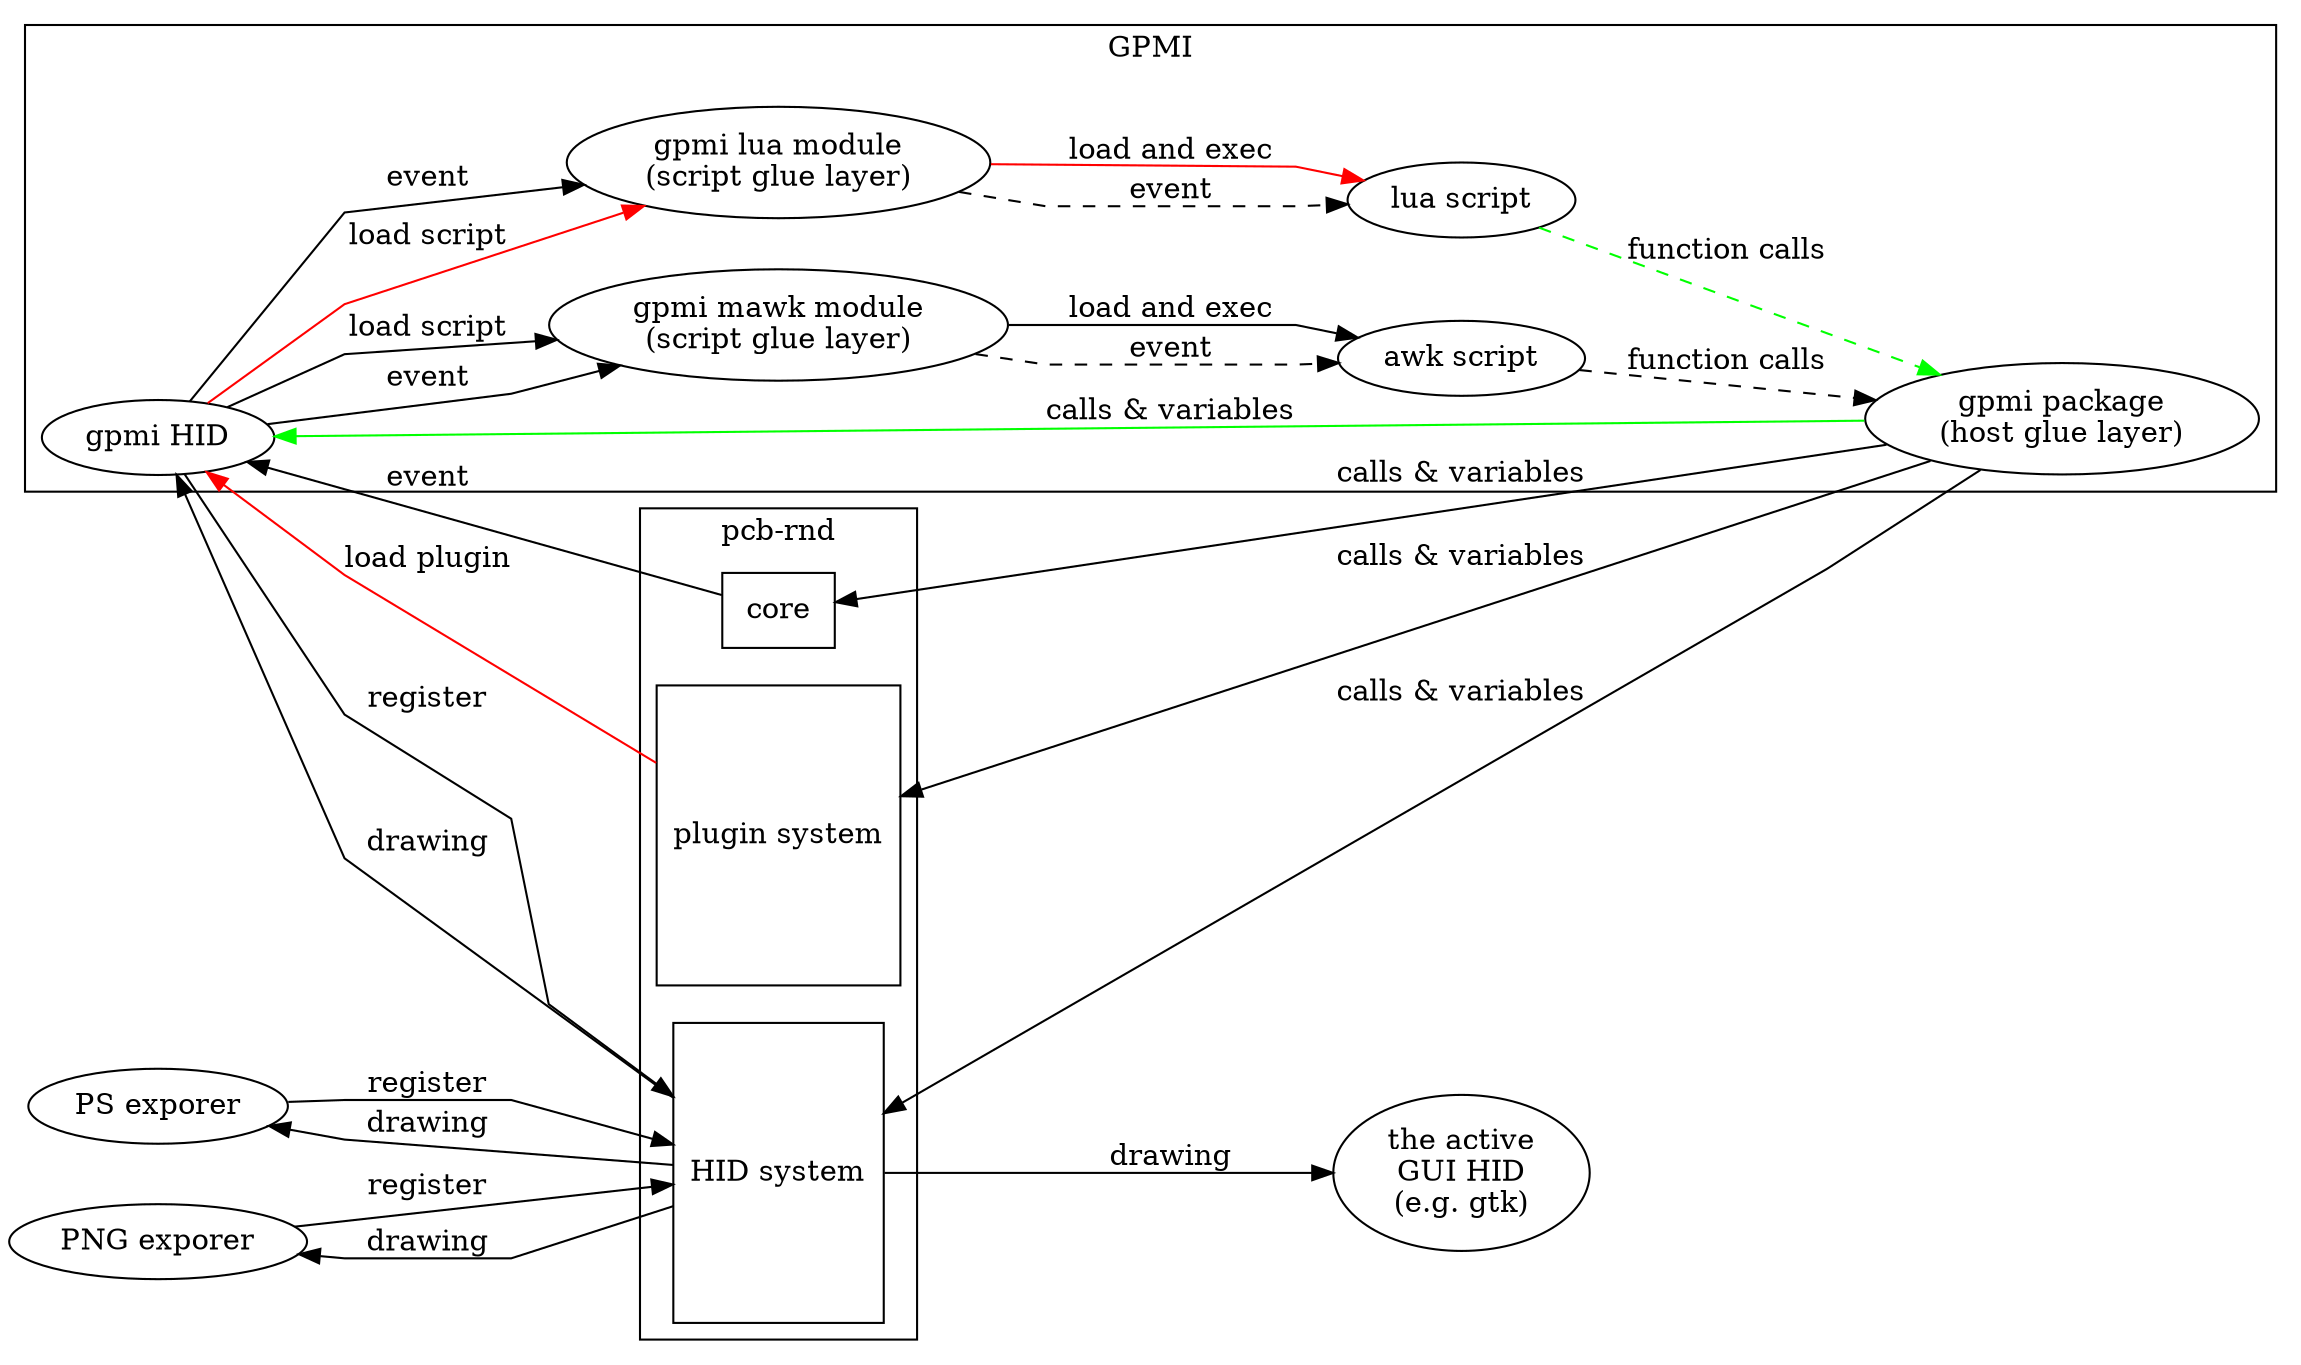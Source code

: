 digraph g {
	rankdir=LR
	splines="polyline"
#	nodesep=1
#	ranksep=1.5

	subgraph cluster_0 {
		label="pcb-rnd"
#		core [label="pcb-rnd core|{{<f0>HID system|<f1>plugin system}}" shape=record]
		core [label="core" shape=box]
		hids [label="HID system" shape=box height=2]
		plugins [label="plugin system" shape=box height=2]
	}

	subgraph cluster_1 {
		label="GPMI"
		gpmi_hid [label="gpmi HID"]
		gpmi_pkg [label="gpmi package\n(host glue layer)"]
		gpmi_mod1 [label="gpmi lua module\n(script glue layer)"]
		gpmi_scr1 [label="lua script"]
		gpmi_mod2 [label="gpmi mawk module\n(script glue layer)"]
		gpmi_scr2 [label="awk script"]
	}



	gui [label="the active\nGUI HID\n(e.g. gtk)"]
	exp1 [label="PS exporer"]
	exp2 [label="PNG exporer"]


	exp1 -> hids [label="register"]
	exp2 -> hids [label="register"]

	hids -> exp1 [label="drawing"]
	hids -> exp2 [label="drawing"]
	hids -> gui [label="drawing"]

	plugins -> gpmi_hid [label="load plugin" color=red]
	gpmi_hid -> hids [label="register"]
	hids -> gpmi_hid [label="drawing"]
	core -> gpmi_hid [label="event"]

	gpmi_pkg -> core [label="calls & variables"]
	gpmi_pkg -> hids [label="calls & variables"]
	gpmi_pkg -> gpmi_hid [label="calls & variables" color=green]
	gpmi_pkg -> plugins [label="calls & variables"]


	gpmi_hid -> gpmi_mod1 [label="load script" color=red]
	gpmi_hid -> gpmi_mod1 [label="event"]
	gpmi_hid -> gpmi_mod2 [label="load script"]
	gpmi_hid -> gpmi_mod2 [label="event"]

	gpmi_mod1 -> gpmi_scr1 [label="load and exec" color=red]
	gpmi_mod1 -> gpmi_scr1 [label="event" style=dashed]
	gpmi_scr1 -> gpmi_pkg [label="function calls" style=dashed color=green]

	gpmi_mod2 -> gpmi_scr2 [label="load and exec"]
	gpmi_mod2 -> gpmi_scr2 [label="event" style=dashed]
	gpmi_scr2 -> gpmi_pkg [label="function calls" style=dashed]

}
